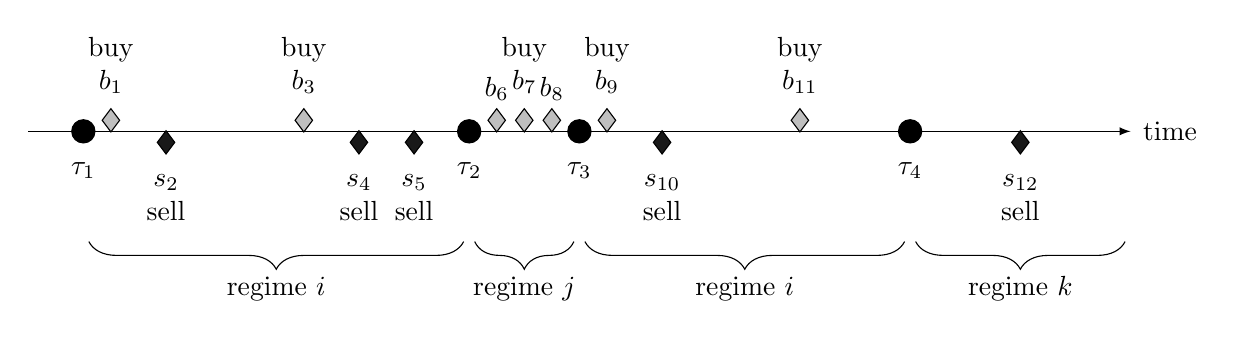 % Limit Order Book timeline by Anton
%
\colorlet{buyLOcolor}{black!25}%
\colorlet{sellLOcolor}{black!90}%

\begin{tikzpicture}[scale=1.4]
    \draw [>=latex,->] (0,0) -- (10,0) node[draw=none,fill=none,shift=(right:0.5)] {time};
    \draw[mark options={fill=black}, mark size=+3pt] plot[mark=*] coordinates {(.5,0)} node[shift=(down:0.5), align=center] {$\tau_1$};
    \draw[mark options={fill=black}, mark size=+3pt] plot[mark=*] coordinates {(4,0)} node[shift=(down:0.5), align=center] {$\tau_2$};
    \draw[mark options={fill=black}, mark size=+3pt] plot[mark=*] coordinates {(5,0)} node[shift=(down:0.5), align=center] {$\tau_3$};
    \draw[mark options={fill=black}, mark size=+3pt] plot[mark=*] coordinates {(8,0)} node[shift=(down:0.5), align=center] {$\tau_4$};
    
	\draw[mark options={fill=buyLOcolor}, mark size =+3pt, shift=(up:0.1)] plot[mark=diamond*] coordinates {(.75,0)} node[shift=(up:0.7), align=center] {buy \\ $b_1$};
	\draw[mark options={fill=sellLOcolor}, mark size =+3pt, shift=(down:0.1)] plot[mark=diamond*] coordinates {(1.25,0)} node[shift=(down:0.7), align=center] {$s_2$ \\ sell};
	\draw[mark options={fill=buyLOcolor}, mark size =+3pt, shift=(up:0.1)] plot[mark=diamond*] coordinates {(2.5,0)} node[shift=(up:0.7), align=center] {buy \\ $b_3$};
	\draw[mark options={fill=sellLOcolor}, mark size =+3pt, shift=(down:0.1)] plot[mark=diamond*] coordinates {(3,0)} node[shift=(down:0.7), align=center] {$s_4$ \\ sell};
	\draw[mark options={fill=sellLOcolor}, mark size =+3pt, shift=(down:0.1)] plot[mark=diamond*] coordinates {(3.5,0)} node[shift=(down:0.7), align=center] {$s_5$ \\ sell};

%%% REGIME SWITCH
	
	\draw[mark options={fill=buyLOcolor}, mark size =+3pt, shift=(up:0.1)] plot[mark=diamond*] coordinates {(4.25,0)} node[shift=(up:0.4), align=center] {$b_6$};
	\draw[mark options={fill=buyLOcolor}, mark size =+3pt, shift=(up:0.1)] plot[mark=diamond*] coordinates {(4.50,0)} node[shift=(up:0.7), align=center] {buy \\ $b_7$};
	\draw[mark options={fill=buyLOcolor}, mark size =+3pt, shift=(up:0.1)] plot[mark=diamond*] coordinates {(4.75,0)} node[shift=(up:0.4), align=center] {$b_8$};
	
%%% REGIME SWITCH

	\draw[mark options={fill=buyLOcolor}, mark size =+3pt, shift=(up:0.1)] plot[mark=diamond*] coordinates {(5.25,0)} node[shift=(up:0.7), align=center] {buy \\ $b_9$};
	\draw[mark options={fill=sellLOcolor}, mark size =+3pt, shift=(down:0.1)] plot[mark=diamond*] coordinates {(5.75,0)} node[shift=(down:0.7), align=center] {$s_{10}$ \\ sell};
	\draw[mark options={fill=buyLOcolor}, mark size =+3pt, shift=(up:0.1)] plot[mark=diamond*] coordinates {(7,0)} node[shift=(up:0.7), align=center] {buy \\ $b_{11}$};
	
%%% REGIME SWITCH

	\draw[mark options={fill=sellLOcolor}, mark size =+3pt, shift=(down:0.1)] plot[mark=diamond*] coordinates {(9,0)} node[shift=(down:0.7), align=center] {$s_{12}$ \\ sell};
	
%%% BRACES
	
	\draw [decorate, decoration = {brace, amplitude = 10pt, mirror}] (0.55,-1) -- (3.95,-1) node [black, midway, yshift = -0.6cm] {regime $i$};
	\draw [decorate, decoration = {brace, amplitude = 10pt, mirror}] (4.05,-1) -- (4.95,-1) node [black, midway, yshift = -0.6cm] {regime $j$}; 
	\draw [decorate, decoration = {brace, amplitude = 10pt, mirror}] (5.05,-1) -- (7.95,-1) node [black, midway, yshift = -0.6cm] {regime $i$}; 
	\draw [decorate, decoration = {brace, amplitude = 10pt, mirror}] (8.05,-1) -- (9.95,-1) node [black, midway, yshift = -0.6cm] {regime $k$}; 
\end{tikzpicture}
